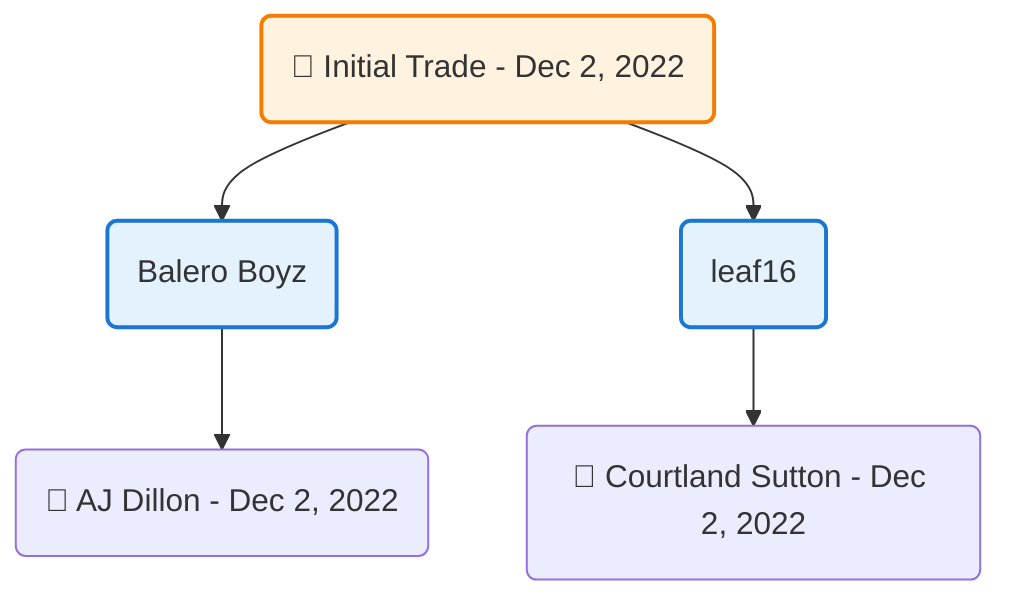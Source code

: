flowchart TD

    TRADE_MAIN("🔄 Initial Trade - Dec 2, 2022")
    TEAM_1("Balero Boyz")
    TEAM_2("leaf16")
    NODE_af3ad74d-8740-43d6-a8f5-43b817f8ecc1("🔄 AJ Dillon - Dec 2, 2022")
    NODE_808ba701-bad1-4bac-b607-84c68a48c5d6("🔄 Courtland Sutton - Dec 2, 2022")

    TRADE_MAIN --> TEAM_1
    TRADE_MAIN --> TEAM_2
    TEAM_1 --> NODE_af3ad74d-8740-43d6-a8f5-43b817f8ecc1
    TEAM_2 --> NODE_808ba701-bad1-4bac-b607-84c68a48c5d6

    %% Node styling
    classDef teamNode fill:#e3f2fd,stroke:#1976d2,stroke-width:2px
    classDef tradeNode fill:#fff3e0,stroke:#f57c00,stroke-width:2px
    classDef playerNode fill:#f3e5f5,stroke:#7b1fa2,stroke-width:1px
    classDef nonRootPlayerNode fill:#f5f5f5,stroke:#757575,stroke-width:1px
    classDef endNode fill:#ffebee,stroke:#c62828,stroke-width:2px
    classDef waiverNode fill:#e8f5e8,stroke:#388e3c,stroke-width:2px
    classDef championshipNode fill:#fff9c4,stroke:#f57f17,stroke-width:3px

    class TEAM_1,TEAM_2 teamNode
    class TRADE_MAIN tradeNode
